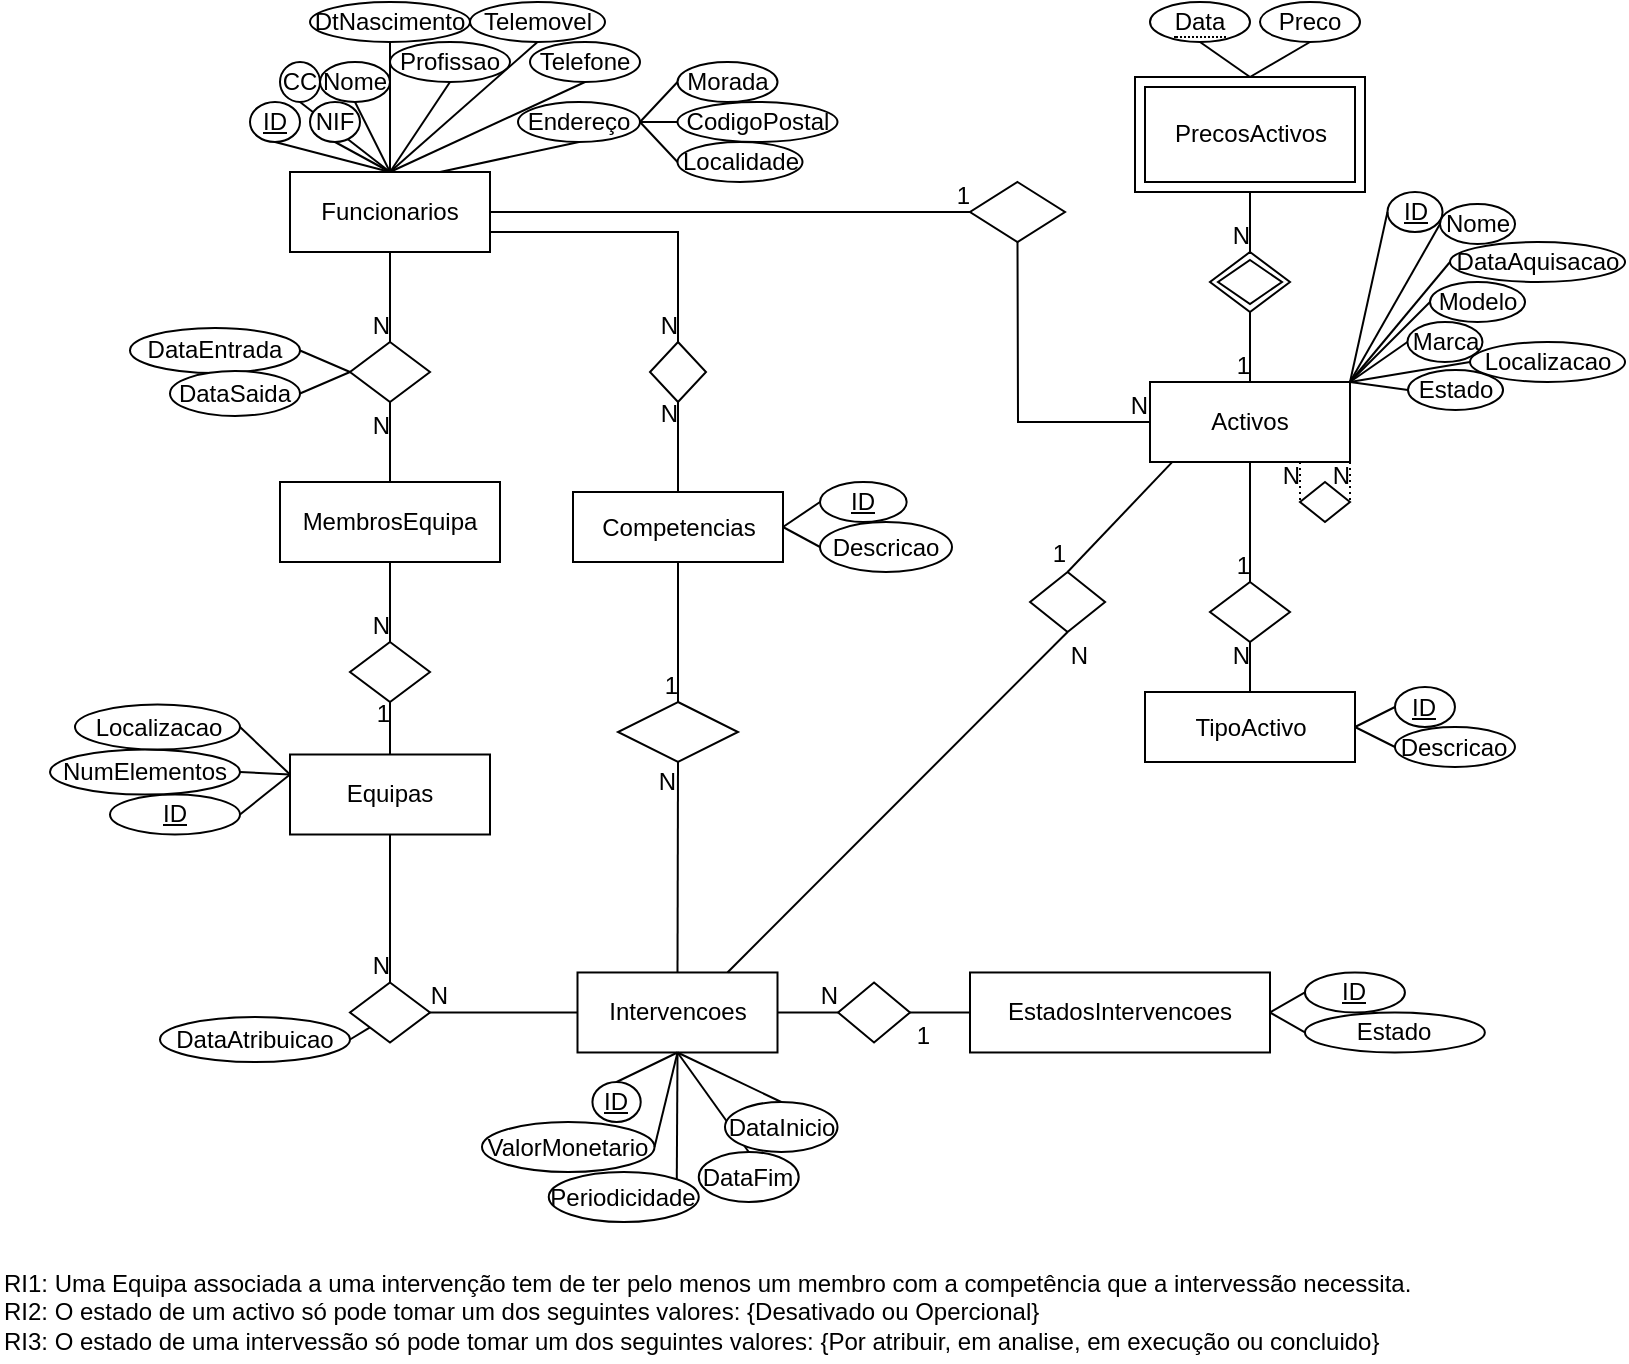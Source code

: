 <mxfile>
    <diagram id="-QuaU2I3eOpg4E4MXZqt" name="Page-1">
        <mxGraphModel dx="1061" dy="722" grid="1" gridSize="10" guides="1" tooltips="1" connect="1" arrows="1" fold="1" page="1" pageScale="1" pageWidth="850" pageHeight="1100" math="0" shadow="0">
            <root>
                <mxCell id="0"/>
                <mxCell id="1" parent="0"/>
                <mxCell id="3rqoDeQiqfZfBrHeeUxg-1" value="PrecosActivos" style="shape=ext;margin=3;double=1;whiteSpace=wrap;html=1;align=center;" parent="1" vertex="1">
                    <mxGeometry x="582.5" y="57.5" width="115" height="57.5" as="geometry"/>
                </mxCell>
                <mxCell id="3rqoDeQiqfZfBrHeeUxg-9" value="" style="shape=rhombus;double=1;perimeter=rhombusPerimeter;whiteSpace=wrap;html=1;align=center;" parent="1" vertex="1">
                    <mxGeometry x="620" y="145" width="40" height="30" as="geometry"/>
                </mxCell>
                <mxCell id="3rqoDeQiqfZfBrHeeUxg-12" value="" style="endArrow=none;html=1;rounded=0;entryX=0.5;entryY=0;entryDx=0;entryDy=0;exitX=0.5;exitY=1;exitDx=0;exitDy=0;" parent="1" source="3rqoDeQiqfZfBrHeeUxg-1" target="3rqoDeQiqfZfBrHeeUxg-9" edge="1">
                    <mxGeometry relative="1" as="geometry">
                        <mxPoint x="500" y="130" as="sourcePoint"/>
                        <mxPoint x="590" y="130" as="targetPoint"/>
                    </mxGeometry>
                </mxCell>
                <mxCell id="3rqoDeQiqfZfBrHeeUxg-13" value="N" style="resizable=0;html=1;align=right;verticalAlign=bottom;" parent="3rqoDeQiqfZfBrHeeUxg-12" connectable="0" vertex="1">
                    <mxGeometry x="1" relative="1" as="geometry"/>
                </mxCell>
                <mxCell id="3rqoDeQiqfZfBrHeeUxg-14" value="Activos" style="whiteSpace=wrap;html=1;align=center;" parent="1" vertex="1">
                    <mxGeometry x="590" y="210.0" width="100" height="40" as="geometry"/>
                </mxCell>
                <mxCell id="3rqoDeQiqfZfBrHeeUxg-19" value="" style="endArrow=none;html=1;rounded=0;exitX=0.5;exitY=1;exitDx=0;exitDy=0;entryX=0.5;entryY=0;entryDx=0;entryDy=0;" parent="1" source="3rqoDeQiqfZfBrHeeUxg-9" target="3rqoDeQiqfZfBrHeeUxg-14" edge="1">
                    <mxGeometry relative="1" as="geometry">
                        <mxPoint x="930" y="130" as="sourcePoint"/>
                        <mxPoint x="680" y="170" as="targetPoint"/>
                    </mxGeometry>
                </mxCell>
                <mxCell id="3rqoDeQiqfZfBrHeeUxg-20" value="1" style="resizable=0;html=1;align=right;verticalAlign=bottom;" parent="3rqoDeQiqfZfBrHeeUxg-19" connectable="0" vertex="1">
                    <mxGeometry x="1" relative="1" as="geometry"/>
                </mxCell>
                <mxCell id="3rqoDeQiqfZfBrHeeUxg-23" value="" style="endArrow=none;html=1;rounded=0;dashed=1;dashPattern=1 2;exitX=1;exitY=1;exitDx=0;exitDy=0;entryX=1;entryY=0.5;entryDx=0;entryDy=0;" parent="1" source="3rqoDeQiqfZfBrHeeUxg-14" target="3rqoDeQiqfZfBrHeeUxg-29" edge="1">
                    <mxGeometry relative="1" as="geometry">
                        <mxPoint x="360" y="-20" as="sourcePoint"/>
                        <mxPoint x="365" y="-10" as="targetPoint"/>
                        <Array as="points"/>
                    </mxGeometry>
                </mxCell>
                <mxCell id="3rqoDeQiqfZfBrHeeUxg-24" value="N" style="resizable=0;html=1;align=right;verticalAlign=bottom;" parent="3rqoDeQiqfZfBrHeeUxg-23" connectable="0" vertex="1">
                    <mxGeometry x="1" relative="1" as="geometry">
                        <mxPoint y="-5" as="offset"/>
                    </mxGeometry>
                </mxCell>
                <mxCell id="3rqoDeQiqfZfBrHeeUxg-27" value="" style="endArrow=none;html=1;rounded=0;dashed=1;dashPattern=1 2;entryX=0;entryY=0.5;entryDx=0;entryDy=0;exitX=0.75;exitY=1;exitDx=0;exitDy=0;" parent="1" source="3rqoDeQiqfZfBrHeeUxg-14" target="3rqoDeQiqfZfBrHeeUxg-29" edge="1">
                    <mxGeometry relative="1" as="geometry">
                        <mxPoint x="650" y="251" as="sourcePoint"/>
                        <mxPoint x="315" y="-10" as="targetPoint"/>
                        <Array as="points"/>
                    </mxGeometry>
                </mxCell>
                <mxCell id="3rqoDeQiqfZfBrHeeUxg-28" value="N" style="resizable=0;html=1;align=right;verticalAlign=bottom;" parent="3rqoDeQiqfZfBrHeeUxg-27" connectable="0" vertex="1">
                    <mxGeometry x="1" relative="1" as="geometry">
                        <mxPoint y="-5" as="offset"/>
                    </mxGeometry>
                </mxCell>
                <mxCell id="3rqoDeQiqfZfBrHeeUxg-29" value="" style="shape=rhombus;perimeter=rhombusPerimeter;whiteSpace=wrap;html=1;align=center;" parent="1" vertex="1">
                    <mxGeometry x="665" y="260" width="25" height="20" as="geometry"/>
                </mxCell>
                <mxCell id="3rqoDeQiqfZfBrHeeUxg-35" value="Intervencoes" style="whiteSpace=wrap;html=1;align=center;" parent="1" vertex="1">
                    <mxGeometry x="303.75" y="505.24" width="100" height="40" as="geometry"/>
                </mxCell>
                <mxCell id="3rqoDeQiqfZfBrHeeUxg-36" value="Funcionarios" style="whiteSpace=wrap;html=1;align=center;" parent="1" vertex="1">
                    <mxGeometry x="160" y="105" width="100" height="40" as="geometry"/>
                </mxCell>
                <mxCell id="3rqoDeQiqfZfBrHeeUxg-38" value="MembrosEquipa" style="whiteSpace=wrap;html=1;align=center;" parent="1" vertex="1">
                    <mxGeometry x="155" y="260.0" width="110" height="40" as="geometry"/>
                </mxCell>
                <mxCell id="3rqoDeQiqfZfBrHeeUxg-40" value="Equipas" style="whiteSpace=wrap;html=1;align=center;" parent="1" vertex="1">
                    <mxGeometry x="160" y="396.25" width="100" height="40" as="geometry"/>
                </mxCell>
                <mxCell id="3rqoDeQiqfZfBrHeeUxg-41" value="EstadosIntervencoes" style="whiteSpace=wrap;html=1;align=center;" parent="1" vertex="1">
                    <mxGeometry x="500.0" y="505.24" width="150" height="40" as="geometry"/>
                </mxCell>
                <mxCell id="3rqoDeQiqfZfBrHeeUxg-45" value="" style="shape=rhombus;perimeter=rhombusPerimeter;whiteSpace=wrap;html=1;align=center;" parent="1" vertex="1">
                    <mxGeometry x="500" y="110" width="47.5" height="30" as="geometry"/>
                </mxCell>
                <mxCell id="3rqoDeQiqfZfBrHeeUxg-48" value="" style="shape=rhombus;perimeter=rhombusPerimeter;whiteSpace=wrap;html=1;align=center;" parent="1" vertex="1">
                    <mxGeometry x="530.04" y="305" width="37.5" height="30" as="geometry"/>
                </mxCell>
                <mxCell id="3rqoDeQiqfZfBrHeeUxg-56" value="" style="endArrow=none;html=1;rounded=0;entryX=0;entryY=0.5;entryDx=0;entryDy=0;exitX=0.5;exitY=1;exitDx=0;exitDy=0;" parent="1" source="3rqoDeQiqfZfBrHeeUxg-45" target="3rqoDeQiqfZfBrHeeUxg-14" edge="1">
                    <mxGeometry relative="1" as="geometry">
                        <mxPoint x="534" y="170" as="sourcePoint"/>
                        <mxPoint x="320" y="130" as="targetPoint"/>
                        <Array as="points">
                            <mxPoint x="524" y="230"/>
                        </Array>
                    </mxGeometry>
                </mxCell>
                <mxCell id="3rqoDeQiqfZfBrHeeUxg-57" value="N" style="resizable=0;html=1;align=right;verticalAlign=bottom;" parent="3rqoDeQiqfZfBrHeeUxg-56" connectable="0" vertex="1">
                    <mxGeometry x="1" relative="1" as="geometry"/>
                </mxCell>
                <mxCell id="3rqoDeQiqfZfBrHeeUxg-58" value="" style="endArrow=none;html=1;rounded=0;exitX=1;exitY=0.5;exitDx=0;exitDy=0;entryX=0;entryY=0.5;entryDx=0;entryDy=0;" parent="1" source="3rqoDeQiqfZfBrHeeUxg-36" target="3rqoDeQiqfZfBrHeeUxg-45" edge="1">
                    <mxGeometry relative="1" as="geometry">
                        <mxPoint x="490" y="230" as="sourcePoint"/>
                        <mxPoint x="580" y="290" as="targetPoint"/>
                        <Array as="points">
                            <mxPoint x="434" y="125"/>
                        </Array>
                    </mxGeometry>
                </mxCell>
                <mxCell id="3rqoDeQiqfZfBrHeeUxg-59" value="1" style="resizable=0;html=1;align=right;verticalAlign=bottom;" parent="3rqoDeQiqfZfBrHeeUxg-58" connectable="0" vertex="1">
                    <mxGeometry x="1" relative="1" as="geometry"/>
                </mxCell>
                <mxCell id="3rqoDeQiqfZfBrHeeUxg-60" value="" style="endArrow=none;html=1;rounded=0;entryX=0.5;entryY=0;entryDx=0;entryDy=0;exitX=0.112;exitY=0.999;exitDx=0;exitDy=0;exitPerimeter=0;" parent="1" source="3rqoDeQiqfZfBrHeeUxg-14" target="3rqoDeQiqfZfBrHeeUxg-48" edge="1">
                    <mxGeometry relative="1" as="geometry">
                        <mxPoint x="602" y="251" as="sourcePoint"/>
                        <mxPoint x="290" y="150" as="targetPoint"/>
                    </mxGeometry>
                </mxCell>
                <mxCell id="3rqoDeQiqfZfBrHeeUxg-61" value="1" style="resizable=0;html=1;align=right;verticalAlign=bottom;" parent="3rqoDeQiqfZfBrHeeUxg-60" connectable="0" vertex="1">
                    <mxGeometry x="1" relative="1" as="geometry"/>
                </mxCell>
                <mxCell id="3rqoDeQiqfZfBrHeeUxg-72" value="" style="shape=rhombus;perimeter=rhombusPerimeter;whiteSpace=wrap;html=1;align=center;" parent="1" vertex="1">
                    <mxGeometry x="190" y="340" width="40" height="30" as="geometry"/>
                </mxCell>
                <mxCell id="3rqoDeQiqfZfBrHeeUxg-77" value="" style="shape=rhombus;perimeter=rhombusPerimeter;whiteSpace=wrap;html=1;align=center;" parent="1" vertex="1">
                    <mxGeometry x="434.04" y="510.24" width="35.96" height="30" as="geometry"/>
                </mxCell>
                <mxCell id="3rqoDeQiqfZfBrHeeUxg-78" value="" style="endArrow=none;html=1;rounded=0;exitX=0;exitY=0.5;exitDx=0;exitDy=0;entryX=1;entryY=0.5;entryDx=0;entryDy=0;" parent="1" source="3rqoDeQiqfZfBrHeeUxg-41" target="3rqoDeQiqfZfBrHeeUxg-77" edge="1">
                    <mxGeometry relative="1" as="geometry">
                        <mxPoint x="453.28" y="355.24" as="sourcePoint"/>
                        <mxPoint x="553.28" y="405.24" as="targetPoint"/>
                        <Array as="points"/>
                    </mxGeometry>
                </mxCell>
                <mxCell id="3rqoDeQiqfZfBrHeeUxg-79" value="1" style="resizable=0;html=1;align=right;verticalAlign=bottom;" parent="3rqoDeQiqfZfBrHeeUxg-78" connectable="0" vertex="1">
                    <mxGeometry x="1" relative="1" as="geometry">
                        <mxPoint x="10" y="20" as="offset"/>
                    </mxGeometry>
                </mxCell>
                <mxCell id="3rqoDeQiqfZfBrHeeUxg-83" value="" style="shape=rhombus;perimeter=rhombusPerimeter;whiteSpace=wrap;html=1;align=center;" parent="1" vertex="1">
                    <mxGeometry x="324.0" y="370.0" width="60" height="30" as="geometry"/>
                </mxCell>
                <mxCell id="3rqoDeQiqfZfBrHeeUxg-84" value="" style="endArrow=none;html=1;rounded=0;entryX=0;entryY=0.5;entryDx=0;entryDy=0;exitX=1;exitY=0.5;exitDx=0;exitDy=0;" parent="1" source="3rqoDeQiqfZfBrHeeUxg-35" target="3rqoDeQiqfZfBrHeeUxg-77" edge="1">
                    <mxGeometry relative="1" as="geometry">
                        <mxPoint x="416.54" y="480.24" as="sourcePoint"/>
                        <mxPoint x="473.2" y="200.24" as="targetPoint"/>
                    </mxGeometry>
                </mxCell>
                <mxCell id="3rqoDeQiqfZfBrHeeUxg-85" value="N" style="resizable=0;html=1;align=right;verticalAlign=bottom;" parent="3rqoDeQiqfZfBrHeeUxg-84" connectable="0" vertex="1">
                    <mxGeometry x="1" relative="1" as="geometry"/>
                </mxCell>
                <mxCell id="3rqoDeQiqfZfBrHeeUxg-86" value="" style="endArrow=none;html=1;rounded=0;entryX=0.5;entryY=1;entryDx=0;entryDy=0;exitX=0.5;exitY=0;exitDx=0;exitDy=0;" parent="1" source="3rqoDeQiqfZfBrHeeUxg-35" target="3rqoDeQiqfZfBrHeeUxg-83" edge="1">
                    <mxGeometry relative="1" as="geometry">
                        <mxPoint x="700" y="295.0" as="sourcePoint"/>
                        <mxPoint x="790" y="185.0" as="targetPoint"/>
                        <Array as="points"/>
                    </mxGeometry>
                </mxCell>
                <mxCell id="3rqoDeQiqfZfBrHeeUxg-87" value="N" style="resizable=0;html=1;align=right;verticalAlign=bottom;" parent="3rqoDeQiqfZfBrHeeUxg-86" connectable="0" vertex="1">
                    <mxGeometry x="1" relative="1" as="geometry">
                        <mxPoint y="18" as="offset"/>
                    </mxGeometry>
                </mxCell>
                <mxCell id="3rqoDeQiqfZfBrHeeUxg-88" value="" style="endArrow=none;html=1;rounded=0;exitX=0.5;exitY=1;exitDx=0;exitDy=0;entryX=0.5;entryY=0;entryDx=0;entryDy=0;" parent="1" source="cXVS1_0L-VFArpp06NCw-39" target="3rqoDeQiqfZfBrHeeUxg-83" edge="1">
                    <mxGeometry relative="1" as="geometry">
                        <mxPoint x="993.57" y="417.72" as="sourcePoint"/>
                        <mxPoint x="413.49" y="545.72" as="targetPoint"/>
                    </mxGeometry>
                </mxCell>
                <mxCell id="3rqoDeQiqfZfBrHeeUxg-89" value="1" style="resizable=0;html=1;align=right;verticalAlign=bottom;" parent="3rqoDeQiqfZfBrHeeUxg-88" connectable="0" vertex="1">
                    <mxGeometry x="1" relative="1" as="geometry"/>
                </mxCell>
                <mxCell id="3rqoDeQiqfZfBrHeeUxg-92" value="" style="shape=rhombus;perimeter=rhombusPerimeter;whiteSpace=wrap;html=1;align=center;" parent="1" vertex="1">
                    <mxGeometry x="190" y="510.24" width="40" height="30" as="geometry"/>
                </mxCell>
                <mxCell id="3rqoDeQiqfZfBrHeeUxg-93" value="" style="endArrow=none;html=1;rounded=0;exitX=0;exitY=0.5;exitDx=0;exitDy=0;entryX=1;entryY=0.5;entryDx=0;entryDy=0;" parent="1" source="3rqoDeQiqfZfBrHeeUxg-35" target="3rqoDeQiqfZfBrHeeUxg-92" edge="1">
                    <mxGeometry relative="1" as="geometry">
                        <mxPoint x="620" y="420.24" as="sourcePoint"/>
                        <mxPoint x="210" y="540" as="targetPoint"/>
                        <Array as="points"/>
                    </mxGeometry>
                </mxCell>
                <mxCell id="3rqoDeQiqfZfBrHeeUxg-94" value="N" style="resizable=0;html=1;align=right;verticalAlign=bottom;direction=south;" parent="3rqoDeQiqfZfBrHeeUxg-93" connectable="0" vertex="1">
                    <mxGeometry x="1" relative="1" as="geometry">
                        <mxPoint x="10" as="offset"/>
                    </mxGeometry>
                </mxCell>
                <mxCell id="3rqoDeQiqfZfBrHeeUxg-96" value="" style="endArrow=none;html=1;rounded=0;entryX=0.5;entryY=0;entryDx=0;entryDy=0;exitX=0.5;exitY=1;exitDx=0;exitDy=0;" parent="1" source="3rqoDeQiqfZfBrHeeUxg-40" target="3rqoDeQiqfZfBrHeeUxg-92" edge="1">
                    <mxGeometry relative="1" as="geometry">
                        <mxPoint x="645" y="460.0" as="sourcePoint"/>
                        <mxPoint x="605" y="460.0" as="targetPoint"/>
                    </mxGeometry>
                </mxCell>
                <mxCell id="3rqoDeQiqfZfBrHeeUxg-97" value="N" style="resizable=0;html=1;align=right;verticalAlign=bottom;" parent="3rqoDeQiqfZfBrHeeUxg-96" connectable="0" vertex="1">
                    <mxGeometry x="1" relative="1" as="geometry"/>
                </mxCell>
                <mxCell id="3rqoDeQiqfZfBrHeeUxg-110" value="Preco" style="ellipse;whiteSpace=wrap;html=1;align=center;" parent="1" vertex="1">
                    <mxGeometry x="645" y="20" width="50" height="20" as="geometry"/>
                </mxCell>
                <mxCell id="3rqoDeQiqfZfBrHeeUxg-111" value="&lt;span style=&quot;border-bottom: 1px dotted&quot;&gt;Data&lt;br&gt;&lt;/span&gt;" style="ellipse;whiteSpace=wrap;html=1;align=center;" parent="1" vertex="1">
                    <mxGeometry x="590" y="20" width="50" height="20" as="geometry"/>
                </mxCell>
                <mxCell id="3rqoDeQiqfZfBrHeeUxg-116" value="" style="endArrow=none;html=1;rounded=0;exitX=0.5;exitY=1;exitDx=0;exitDy=0;entryX=0.5;entryY=0;entryDx=0;entryDy=0;" parent="1" source="3rqoDeQiqfZfBrHeeUxg-111" target="3rqoDeQiqfZfBrHeeUxg-1" edge="1">
                    <mxGeometry relative="1" as="geometry">
                        <mxPoint x="530" y="90" as="sourcePoint"/>
                        <mxPoint x="690" y="90" as="targetPoint"/>
                    </mxGeometry>
                </mxCell>
                <mxCell id="3rqoDeQiqfZfBrHeeUxg-117" value="" style="endArrow=none;html=1;rounded=0;exitX=0.5;exitY=1;exitDx=0;exitDy=0;entryX=0.5;entryY=0;entryDx=0;entryDy=0;" parent="1" source="3rqoDeQiqfZfBrHeeUxg-110" target="3rqoDeQiqfZfBrHeeUxg-1" edge="1">
                    <mxGeometry relative="1" as="geometry">
                        <mxPoint x="622.5" y="30" as="sourcePoint"/>
                        <mxPoint x="650" y="67.5" as="targetPoint"/>
                    </mxGeometry>
                </mxCell>
                <mxCell id="3rqoDeQiqfZfBrHeeUxg-118" value="ID" style="ellipse;whiteSpace=wrap;html=1;align=center;fontStyle=4;" parent="1" vertex="1">
                    <mxGeometry x="708.74" y="115" width="27.52" height="20" as="geometry"/>
                </mxCell>
                <mxCell id="3rqoDeQiqfZfBrHeeUxg-119" value="Nome" style="ellipse;whiteSpace=wrap;html=1;align=center;" parent="1" vertex="1">
                    <mxGeometry x="735" y="121" width="37.52" height="20" as="geometry"/>
                </mxCell>
                <mxCell id="3rqoDeQiqfZfBrHeeUxg-123" value="ID" style="ellipse;whiteSpace=wrap;html=1;align=center;fontStyle=4;" parent="1" vertex="1">
                    <mxGeometry x="70" y="416.25" width="65" height="20" as="geometry"/>
                </mxCell>
                <mxCell id="3rqoDeQiqfZfBrHeeUxg-125" value="DataFim" style="ellipse;whiteSpace=wrap;html=1;align=center;" parent="1" vertex="1">
                    <mxGeometry x="364.38" y="595" width="49.98" height="25" as="geometry"/>
                </mxCell>
                <mxCell id="3rqoDeQiqfZfBrHeeUxg-129" value="" style="endArrow=none;html=1;rounded=0;exitX=0;exitY=0.25;exitDx=0;exitDy=0;entryX=1;entryY=0.5;entryDx=0;entryDy=0;" parent="1" source="3rqoDeQiqfZfBrHeeUxg-40" target="3rqoDeQiqfZfBrHeeUxg-123" edge="1">
                    <mxGeometry relative="1" as="geometry">
                        <mxPoint x="717.5" y="30.0" as="sourcePoint"/>
                        <mxPoint x="690" y="67.5" as="targetPoint"/>
                    </mxGeometry>
                </mxCell>
                <mxCell id="3rqoDeQiqfZfBrHeeUxg-131" value="" style="endArrow=none;html=1;rounded=0;exitX=0.5;exitY=0;exitDx=0;exitDy=0;entryX=0.5;entryY=1;entryDx=0;entryDy=0;" parent="1" source="3rqoDeQiqfZfBrHeeUxg-125" target="3rqoDeQiqfZfBrHeeUxg-35" edge="1">
                    <mxGeometry relative="1" as="geometry">
                        <mxPoint x="517.5" y="380.24" as="sourcePoint"/>
                        <mxPoint x="535" y="415.24" as="targetPoint"/>
                    </mxGeometry>
                </mxCell>
                <mxCell id="3rqoDeQiqfZfBrHeeUxg-132" value="Periodicidade" style="ellipse;whiteSpace=wrap;html=1;align=center;" parent="1" vertex="1">
                    <mxGeometry x="289.38" y="605" width="75" height="25" as="geometry"/>
                </mxCell>
                <mxCell id="3rqoDeQiqfZfBrHeeUxg-133" value="" style="endArrow=none;html=1;rounded=0;exitX=0.5;exitY=1;exitDx=0;exitDy=0;entryX=1;entryY=0;entryDx=0;entryDy=0;" parent="1" source="3rqoDeQiqfZfBrHeeUxg-35" target="3rqoDeQiqfZfBrHeeUxg-132" edge="1">
                    <mxGeometry relative="1" as="geometry">
                        <mxPoint x="435" y="557.74" as="sourcePoint"/>
                        <mxPoint x="435" y="572.74" as="targetPoint"/>
                    </mxGeometry>
                </mxCell>
                <mxCell id="3rqoDeQiqfZfBrHeeUxg-134" value="" style="endArrow=none;html=1;rounded=0;exitX=0.5;exitY=1;exitDx=0;exitDy=0;entryX=0.5;entryY=0;entryDx=0;entryDy=0;" parent="1" source="cXVS1_0L-VFArpp06NCw-42" target="3rqoDeQiqfZfBrHeeUxg-36" edge="1">
                    <mxGeometry relative="1" as="geometry">
                        <mxPoint x="-60" y="140" as="sourcePoint"/>
                        <mxPoint x="210" y="110" as="targetPoint"/>
                    </mxGeometry>
                </mxCell>
                <mxCell id="3rqoDeQiqfZfBrHeeUxg-136" value="" style="endArrow=none;html=1;rounded=0;exitX=0;exitY=0.5;exitDx=0;exitDy=0;entryX=1;entryY=0;entryDx=0;entryDy=0;" parent="1" source="3rqoDeQiqfZfBrHeeUxg-118" target="3rqoDeQiqfZfBrHeeUxg-14" edge="1">
                    <mxGeometry relative="1" as="geometry">
                        <mxPoint x="581.25" y="407.5" as="sourcePoint"/>
                        <mxPoint x="535" y="445" as="targetPoint"/>
                    </mxGeometry>
                </mxCell>
                <mxCell id="3rqoDeQiqfZfBrHeeUxg-137" value="" style="endArrow=none;html=1;rounded=0;exitX=0;exitY=0.5;exitDx=0;exitDy=0;entryX=1;entryY=0;entryDx=0;entryDy=0;" parent="1" source="3rqoDeQiqfZfBrHeeUxg-119" target="3rqoDeQiqfZfBrHeeUxg-14" edge="1">
                    <mxGeometry relative="1" as="geometry">
                        <mxPoint x="790.0" y="165" as="sourcePoint"/>
                        <mxPoint x="700" y="240" as="targetPoint"/>
                    </mxGeometry>
                </mxCell>
                <mxCell id="3rqoDeQiqfZfBrHeeUxg-138" value="DataAquisacao" style="ellipse;whiteSpace=wrap;html=1;align=center;" parent="1" vertex="1">
                    <mxGeometry x="740" y="140" width="87.52" height="20" as="geometry"/>
                </mxCell>
                <mxCell id="3rqoDeQiqfZfBrHeeUxg-139" value="Estado" style="ellipse;whiteSpace=wrap;html=1;align=center;" parent="1" vertex="1">
                    <mxGeometry x="719" y="204" width="47.52" height="20" as="geometry"/>
                </mxCell>
                <mxCell id="3rqoDeQiqfZfBrHeeUxg-140" value="Marca" style="ellipse;whiteSpace=wrap;html=1;align=center;" parent="1" vertex="1">
                    <mxGeometry x="718.72" y="180" width="37.52" height="20" as="geometry"/>
                </mxCell>
                <mxCell id="3rqoDeQiqfZfBrHeeUxg-141" value="Modelo" style="ellipse;whiteSpace=wrap;html=1;align=center;" parent="1" vertex="1">
                    <mxGeometry x="730" y="160" width="47.52" height="20" as="geometry"/>
                </mxCell>
                <mxCell id="3rqoDeQiqfZfBrHeeUxg-142" value="Localizacao" style="ellipse;whiteSpace=wrap;html=1;align=center;" parent="1" vertex="1">
                    <mxGeometry x="750" y="190" width="77.52" height="20" as="geometry"/>
                </mxCell>
                <mxCell id="3rqoDeQiqfZfBrHeeUxg-143" value="" style="endArrow=none;html=1;rounded=0;exitX=0;exitY=0.5;exitDx=0;exitDy=0;entryX=1;entryY=0;entryDx=0;entryDy=0;" parent="1" source="3rqoDeQiqfZfBrHeeUxg-138" target="3rqoDeQiqfZfBrHeeUxg-14" edge="1">
                    <mxGeometry relative="1" as="geometry">
                        <mxPoint x="750.04" y="175" as="sourcePoint"/>
                        <mxPoint x="700" y="240" as="targetPoint"/>
                    </mxGeometry>
                </mxCell>
                <mxCell id="3rqoDeQiqfZfBrHeeUxg-145" value="" style="endArrow=none;html=1;rounded=0;exitX=0;exitY=0.5;exitDx=0;exitDy=0;entryX=1;entryY=0;entryDx=0;entryDy=0;" parent="1" source="3rqoDeQiqfZfBrHeeUxg-140" target="3rqoDeQiqfZfBrHeeUxg-14" edge="1">
                    <mxGeometry relative="1" as="geometry">
                        <mxPoint x="750" y="210" as="sourcePoint"/>
                        <mxPoint x="700" y="240" as="targetPoint"/>
                    </mxGeometry>
                </mxCell>
                <mxCell id="3rqoDeQiqfZfBrHeeUxg-147" value="" style="endArrow=none;html=1;rounded=0;exitX=0;exitY=0.5;exitDx=0;exitDy=0;entryX=1;entryY=0;entryDx=0;entryDy=0;" parent="1" source="3rqoDeQiqfZfBrHeeUxg-141" target="3rqoDeQiqfZfBrHeeUxg-14" edge="1">
                    <mxGeometry relative="1" as="geometry">
                        <mxPoint x="750.04" y="230" as="sourcePoint"/>
                        <mxPoint x="700" y="240" as="targetPoint"/>
                    </mxGeometry>
                </mxCell>
                <mxCell id="3rqoDeQiqfZfBrHeeUxg-148" value="" style="endArrow=none;html=1;rounded=0;entryX=1;entryY=0;entryDx=0;entryDy=0;exitX=0;exitY=0.5;exitDx=0;exitDy=0;" parent="1" source="3rqoDeQiqfZfBrHeeUxg-142" target="3rqoDeQiqfZfBrHeeUxg-14" edge="1">
                    <mxGeometry relative="1" as="geometry">
                        <mxPoint x="740" y="260" as="sourcePoint"/>
                        <mxPoint x="700" y="240" as="targetPoint"/>
                    </mxGeometry>
                </mxCell>
                <mxCell id="3rqoDeQiqfZfBrHeeUxg-152" value="NIF" style="ellipse;whiteSpace=wrap;html=1;align=center;" parent="1" vertex="1">
                    <mxGeometry x="170" y="70" width="25" height="20" as="geometry"/>
                </mxCell>
                <mxCell id="3rqoDeQiqfZfBrHeeUxg-153" value="Nome" style="ellipse;whiteSpace=wrap;html=1;align=center;" parent="1" vertex="1">
                    <mxGeometry x="175" y="50" width="35" height="20" as="geometry"/>
                </mxCell>
                <mxCell id="3rqoDeQiqfZfBrHeeUxg-154" value="DtNascimento" style="ellipse;whiteSpace=wrap;html=1;align=center;" parent="1" vertex="1">
                    <mxGeometry x="170" y="20" width="80" height="20" as="geometry"/>
                </mxCell>
                <mxCell id="3rqoDeQiqfZfBrHeeUxg-155" value="Morada" style="ellipse;whiteSpace=wrap;html=1;align=center;" parent="1" vertex="1">
                    <mxGeometry x="353.75" y="50" width="50" height="20" as="geometry"/>
                </mxCell>
                <mxCell id="3rqoDeQiqfZfBrHeeUxg-156" value="CodigoPostal" style="ellipse;whiteSpace=wrap;html=1;align=center;" parent="1" vertex="1">
                    <mxGeometry x="353.75" y="70" width="80" height="20" as="geometry"/>
                </mxCell>
                <mxCell id="3rqoDeQiqfZfBrHeeUxg-157" value="Localidade" style="ellipse;whiteSpace=wrap;html=1;align=center;" parent="1" vertex="1">
                    <mxGeometry x="353.75" y="90" width="62.5" height="20" as="geometry"/>
                </mxCell>
                <mxCell id="3rqoDeQiqfZfBrHeeUxg-158" value="Profissao" style="ellipse;whiteSpace=wrap;html=1;align=center;" parent="1" vertex="1">
                    <mxGeometry x="210" y="40" width="60" height="20" as="geometry"/>
                </mxCell>
                <mxCell id="3rqoDeQiqfZfBrHeeUxg-159" value="Telefone" style="ellipse;whiteSpace=wrap;html=1;align=center;" parent="1" vertex="1">
                    <mxGeometry x="280" y="40" width="55" height="20" as="geometry"/>
                </mxCell>
                <mxCell id="3rqoDeQiqfZfBrHeeUxg-160" value="Telemovel" style="ellipse;whiteSpace=wrap;html=1;align=center;" parent="1" vertex="1">
                    <mxGeometry x="250" y="20" width="67.5" height="20" as="geometry"/>
                </mxCell>
                <mxCell id="3rqoDeQiqfZfBrHeeUxg-161" value="" style="endArrow=none;html=1;rounded=0;exitX=0.5;exitY=1;exitDx=0;exitDy=0;entryX=0.5;entryY=0;entryDx=0;entryDy=0;" parent="1" source="3rqoDeQiqfZfBrHeeUxg-152" target="3rqoDeQiqfZfBrHeeUxg-36" edge="1">
                    <mxGeometry relative="1" as="geometry">
                        <mxPoint x="-50" y="160" as="sourcePoint"/>
                        <mxPoint x="30" y="230" as="targetPoint"/>
                    </mxGeometry>
                </mxCell>
                <mxCell id="3rqoDeQiqfZfBrHeeUxg-162" value="" style="endArrow=none;html=1;rounded=0;exitX=0.5;exitY=1;exitDx=0;exitDy=0;entryX=0.5;entryY=0;entryDx=0;entryDy=0;" parent="1" source="3rqoDeQiqfZfBrHeeUxg-153" target="3rqoDeQiqfZfBrHeeUxg-36" edge="1">
                    <mxGeometry relative="1" as="geometry">
                        <mxPoint x="-50" y="180" as="sourcePoint"/>
                        <mxPoint x="40" y="240" as="targetPoint"/>
                    </mxGeometry>
                </mxCell>
                <mxCell id="3rqoDeQiqfZfBrHeeUxg-164" value="" style="endArrow=none;html=1;rounded=0;exitX=0;exitY=0.5;exitDx=0;exitDy=0;entryX=1;entryY=0.5;entryDx=0;entryDy=0;" parent="1" source="3rqoDeQiqfZfBrHeeUxg-155" target="26UziNUqNVUWN8RB3shb-3" edge="1">
                    <mxGeometry relative="1" as="geometry">
                        <mxPoint x="476.25" y="90" as="sourcePoint"/>
                        <mxPoint x="426.25" y="110" as="targetPoint"/>
                    </mxGeometry>
                </mxCell>
                <mxCell id="3rqoDeQiqfZfBrHeeUxg-165" value="" style="endArrow=none;html=1;rounded=0;exitX=0;exitY=0.5;exitDx=0;exitDy=0;entryX=1;entryY=0.5;entryDx=0;entryDy=0;" parent="1" source="3rqoDeQiqfZfBrHeeUxg-157" target="26UziNUqNVUWN8RB3shb-3" edge="1">
                    <mxGeometry relative="1" as="geometry">
                        <mxPoint x="466.25" y="140" as="sourcePoint"/>
                        <mxPoint x="426.25" y="130" as="targetPoint"/>
                    </mxGeometry>
                </mxCell>
                <mxCell id="3rqoDeQiqfZfBrHeeUxg-167" value="" style="endArrow=none;html=1;rounded=0;exitX=0;exitY=0.5;exitDx=0;exitDy=0;entryX=1;entryY=0.5;entryDx=0;entryDy=0;" parent="1" source="3rqoDeQiqfZfBrHeeUxg-156" target="26UziNUqNVUWN8RB3shb-3" edge="1">
                    <mxGeometry relative="1" as="geometry">
                        <mxPoint x="476.25" y="150" as="sourcePoint"/>
                        <mxPoint x="426.25" y="120" as="targetPoint"/>
                    </mxGeometry>
                </mxCell>
                <mxCell id="3rqoDeQiqfZfBrHeeUxg-168" value="" style="endArrow=none;html=1;rounded=0;entryX=0.5;entryY=0;entryDx=0;entryDy=0;exitX=0.5;exitY=1;exitDx=0;exitDy=0;" parent="1" source="3rqoDeQiqfZfBrHeeUxg-158" target="3rqoDeQiqfZfBrHeeUxg-36" edge="1">
                    <mxGeometry relative="1" as="geometry">
                        <mxPoint x="-50" y="260" as="sourcePoint"/>
                        <mxPoint x="40" y="240" as="targetPoint"/>
                    </mxGeometry>
                </mxCell>
                <mxCell id="3rqoDeQiqfZfBrHeeUxg-169" value="" style="endArrow=none;html=1;rounded=0;entryX=0.5;entryY=0;entryDx=0;entryDy=0;exitX=0.5;exitY=1;exitDx=0;exitDy=0;" parent="1" source="3rqoDeQiqfZfBrHeeUxg-159" target="3rqoDeQiqfZfBrHeeUxg-36" edge="1">
                    <mxGeometry relative="1" as="geometry">
                        <mxPoint x="-50" y="300" as="sourcePoint"/>
                        <mxPoint x="40" y="240" as="targetPoint"/>
                    </mxGeometry>
                </mxCell>
                <mxCell id="3rqoDeQiqfZfBrHeeUxg-170" value="" style="endArrow=none;html=1;rounded=0;entryX=0.5;entryY=0;entryDx=0;entryDy=0;exitX=0.5;exitY=1;exitDx=0;exitDy=0;" parent="1" source="3rqoDeQiqfZfBrHeeUxg-160" target="3rqoDeQiqfZfBrHeeUxg-36" edge="1">
                    <mxGeometry relative="1" as="geometry">
                        <mxPoint x="-50" y="320" as="sourcePoint"/>
                        <mxPoint x="40" y="240" as="targetPoint"/>
                    </mxGeometry>
                </mxCell>
                <mxCell id="cXVS1_0L-VFArpp06NCw-1" value="ID" style="ellipse;whiteSpace=wrap;html=1;align=center;fontStyle=4;" parent="1" vertex="1">
                    <mxGeometry x="667.46" y="505.24" width="50" height="20" as="geometry"/>
                </mxCell>
                <mxCell id="cXVS1_0L-VFArpp06NCw-21" value="" style="endArrow=none;html=1;rounded=0;exitX=0;exitY=0.5;exitDx=0;exitDy=0;entryX=1;entryY=0.5;entryDx=0;entryDy=0;" parent="1" source="26UziNUqNVUWN8RB3shb-7" target="3rqoDeQiqfZfBrHeeUxg-41" edge="1">
                    <mxGeometry relative="1" as="geometry">
                        <mxPoint x="930.66" y="395.24" as="sourcePoint"/>
                        <mxPoint x="679.96" y="525" as="targetPoint"/>
                    </mxGeometry>
                </mxCell>
                <mxCell id="cXVS1_0L-VFArpp06NCw-22" value="" style="endArrow=none;html=1;rounded=0;exitX=0;exitY=0.5;exitDx=0;exitDy=0;entryX=1;entryY=0.5;entryDx=0;entryDy=0;" parent="1" source="cXVS1_0L-VFArpp06NCw-1" target="3rqoDeQiqfZfBrHeeUxg-41" edge="1">
                    <mxGeometry relative="1" as="geometry">
                        <mxPoint x="940.66" y="405.24" as="sourcePoint"/>
                        <mxPoint x="893.2" y="385.24" as="targetPoint"/>
                    </mxGeometry>
                </mxCell>
                <mxCell id="cXVS1_0L-VFArpp06NCw-39" value="Competencias" style="whiteSpace=wrap;html=1;align=center;" parent="1" vertex="1">
                    <mxGeometry x="301.5" y="265" width="105" height="35" as="geometry"/>
                </mxCell>
                <mxCell id="cXVS1_0L-VFArpp06NCw-40" value="" style="shape=rhombus;perimeter=rhombusPerimeter;whiteSpace=wrap;html=1;align=center;" parent="1" vertex="1">
                    <mxGeometry x="340" y="190" width="28" height="30" as="geometry"/>
                </mxCell>
                <mxCell id="cXVS1_0L-VFArpp06NCw-41" value="ID" style="ellipse;whiteSpace=wrap;html=1;align=center;fontStyle=4;" parent="1" vertex="1">
                    <mxGeometry x="140" y="70" width="25" height="20" as="geometry"/>
                </mxCell>
                <mxCell id="cXVS1_0L-VFArpp06NCw-42" value="CC" style="ellipse;whiteSpace=wrap;html=1;align=center;" parent="1" vertex="1">
                    <mxGeometry x="155" y="50" width="20" height="20" as="geometry"/>
                </mxCell>
                <mxCell id="cXVS1_0L-VFArpp06NCw-43" value="" style="endArrow=none;html=1;rounded=0;exitX=0.5;exitY=1;exitDx=0;exitDy=0;entryX=0.5;entryY=0;entryDx=0;entryDy=0;" parent="1" source="cXVS1_0L-VFArpp06NCw-41" target="3rqoDeQiqfZfBrHeeUxg-36" edge="1">
                    <mxGeometry relative="1" as="geometry">
                        <mxPoint x="-50" y="150" as="sourcePoint"/>
                        <mxPoint x="40" y="240" as="targetPoint"/>
                    </mxGeometry>
                </mxCell>
                <mxCell id="cXVS1_0L-VFArpp06NCw-44" value="ID" style="ellipse;whiteSpace=wrap;html=1;align=center;fontStyle=4;" parent="1" vertex="1">
                    <mxGeometry x="425" y="260" width="43.33" height="20" as="geometry"/>
                </mxCell>
                <mxCell id="cXVS1_0L-VFArpp06NCw-46" value="Descricao" style="ellipse;whiteSpace=wrap;html=1;align=center;" parent="1" vertex="1">
                    <mxGeometry x="425" y="280" width="66" height="25" as="geometry"/>
                </mxCell>
                <mxCell id="cXVS1_0L-VFArpp06NCw-47" value="" style="endArrow=none;html=1;rounded=0;exitX=0;exitY=0.5;exitDx=0;exitDy=0;entryX=1;entryY=0.5;entryDx=0;entryDy=0;" parent="1" source="cXVS1_0L-VFArpp06NCw-44" target="cXVS1_0L-VFArpp06NCw-39" edge="1">
                    <mxGeometry relative="1" as="geometry">
                        <mxPoint x="599.99" y="175.22" as="sourcePoint"/>
                        <mxPoint x="599.99" y="190.22" as="targetPoint"/>
                    </mxGeometry>
                </mxCell>
                <mxCell id="cXVS1_0L-VFArpp06NCw-48" value="" style="endArrow=none;html=1;rounded=0;exitX=0;exitY=0.5;exitDx=0;exitDy=0;entryX=1;entryY=0.5;entryDx=0;entryDy=0;" parent="1" source="cXVS1_0L-VFArpp06NCw-46" target="cXVS1_0L-VFArpp06NCw-39" edge="1">
                    <mxGeometry relative="1" as="geometry">
                        <mxPoint x="327.49" y="355.22" as="sourcePoint"/>
                        <mxPoint x="364.99" y="310.22" as="targetPoint"/>
                    </mxGeometry>
                </mxCell>
                <mxCell id="cXVS1_0L-VFArpp06NCw-49" value="" style="endArrow=none;html=1;rounded=0;entryX=0.5;entryY=0;entryDx=0;entryDy=0;exitX=1;exitY=0.75;exitDx=0;exitDy=0;" parent="1" source="3rqoDeQiqfZfBrHeeUxg-36" target="cXVS1_0L-VFArpp06NCw-40" edge="1">
                    <mxGeometry relative="1" as="geometry">
                        <mxPoint x="264" y="140" as="sourcePoint"/>
                        <mxPoint x="230" y="490" as="targetPoint"/>
                        <Array as="points">
                            <mxPoint x="354" y="135"/>
                        </Array>
                    </mxGeometry>
                </mxCell>
                <mxCell id="cXVS1_0L-VFArpp06NCw-50" value="N" style="resizable=0;html=1;align=right;verticalAlign=bottom;" parent="cXVS1_0L-VFArpp06NCw-49" connectable="0" vertex="1">
                    <mxGeometry x="1" relative="1" as="geometry">
                        <mxPoint as="offset"/>
                    </mxGeometry>
                </mxCell>
                <mxCell id="cXVS1_0L-VFArpp06NCw-53" value="NumElementos" style="ellipse;whiteSpace=wrap;html=1;align=center;" parent="1" vertex="1">
                    <mxGeometry x="40" y="393.75" width="95" height="22.5" as="geometry"/>
                </mxCell>
                <mxCell id="cXVS1_0L-VFArpp06NCw-54" value="" style="endArrow=none;html=1;rounded=0;exitX=0;exitY=0.25;exitDx=0;exitDy=0;entryX=1;entryY=0.5;entryDx=0;entryDy=0;" parent="1" source="3rqoDeQiqfZfBrHeeUxg-40" target="cXVS1_0L-VFArpp06NCw-53" edge="1">
                    <mxGeometry relative="1" as="geometry">
                        <mxPoint x="455" y="480" as="sourcePoint"/>
                        <mxPoint x="402.5" y="510" as="targetPoint"/>
                    </mxGeometry>
                </mxCell>
                <mxCell id="cXVS1_0L-VFArpp06NCw-55" value="Localizacao" style="ellipse;whiteSpace=wrap;html=1;align=center;" parent="1" vertex="1">
                    <mxGeometry x="52.5" y="371.25" width="82.5" height="22.5" as="geometry"/>
                </mxCell>
                <mxCell id="cXVS1_0L-VFArpp06NCw-56" value="" style="endArrow=none;html=1;rounded=0;entryX=1;entryY=0.5;entryDx=0;entryDy=0;exitX=0;exitY=0.25;exitDx=0;exitDy=0;" parent="1" source="3rqoDeQiqfZfBrHeeUxg-40" target="cXVS1_0L-VFArpp06NCw-55" edge="1">
                    <mxGeometry relative="1" as="geometry">
                        <mxPoint x="445" y="470" as="sourcePoint"/>
                        <mxPoint x="511.25" y="507.5" as="targetPoint"/>
                    </mxGeometry>
                </mxCell>
                <mxCell id="cXVS1_0L-VFArpp06NCw-57" value="ID" style="ellipse;whiteSpace=wrap;html=1;align=center;fontStyle=4;" parent="1" vertex="1">
                    <mxGeometry x="311.22" y="560" width="24.14" height="20" as="geometry"/>
                </mxCell>
                <mxCell id="cXVS1_0L-VFArpp06NCw-59" value="ValorMonetario" style="ellipse;whiteSpace=wrap;html=1;align=center;" parent="1" vertex="1">
                    <mxGeometry x="256.0" y="580" width="86.25" height="25" as="geometry"/>
                </mxCell>
                <mxCell id="cXVS1_0L-VFArpp06NCw-62" value="" style="endArrow=none;html=1;rounded=0;exitX=0.5;exitY=0;exitDx=0;exitDy=0;entryX=0.5;entryY=1;entryDx=0;entryDy=0;" parent="1" source="cXVS1_0L-VFArpp06NCw-57" target="3rqoDeQiqfZfBrHeeUxg-35" edge="1">
                    <mxGeometry relative="1" as="geometry">
                        <mxPoint x="1107.5" y="400.24" as="sourcePoint"/>
                        <mxPoint x="1060.04" y="430.24" as="targetPoint"/>
                    </mxGeometry>
                </mxCell>
                <mxCell id="cXVS1_0L-VFArpp06NCw-63" value="" style="endArrow=none;html=1;rounded=0;exitX=1;exitY=0.5;exitDx=0;exitDy=0;entryX=0.5;entryY=1;entryDx=0;entryDy=0;" parent="1" source="cXVS1_0L-VFArpp06NCw-59" target="3rqoDeQiqfZfBrHeeUxg-35" edge="1">
                    <mxGeometry relative="1" as="geometry">
                        <mxPoint x="745" y="350.24" as="sourcePoint"/>
                        <mxPoint x="675" y="410.24" as="targetPoint"/>
                    </mxGeometry>
                </mxCell>
                <mxCell id="cXVS1_0L-VFArpp06NCw-64" value="DataInicio" style="ellipse;whiteSpace=wrap;html=1;align=center;" parent="1" vertex="1">
                    <mxGeometry x="377.5" y="570" width="56.25" height="25" as="geometry"/>
                </mxCell>
                <mxCell id="cXVS1_0L-VFArpp06NCw-65" value="" style="endArrow=none;html=1;rounded=0;exitX=0.5;exitY=0;exitDx=0;exitDy=0;entryX=0.5;entryY=1;entryDx=0;entryDy=0;" parent="1" source="cXVS1_0L-VFArpp06NCw-64" target="3rqoDeQiqfZfBrHeeUxg-35" edge="1">
                    <mxGeometry relative="1" as="geometry">
                        <mxPoint x="803.125" y="325.24" as="sourcePoint"/>
                        <mxPoint x="675" y="410.24" as="targetPoint"/>
                    </mxGeometry>
                </mxCell>
                <mxCell id="26UziNUqNVUWN8RB3shb-1" value="" style="endArrow=none;html=1;rounded=0;entryX=0.5;entryY=0;entryDx=0;entryDy=0;" parent="1" source="cXVS1_0L-VFArpp06NCw-40" target="cXVS1_0L-VFArpp06NCw-39" edge="1">
                    <mxGeometry relative="1" as="geometry">
                        <mxPoint x="361.24" y="175" as="sourcePoint"/>
                        <mxPoint x="361.24" y="210" as="targetPoint"/>
                    </mxGeometry>
                </mxCell>
                <mxCell id="26UziNUqNVUWN8RB3shb-2" value="N" style="resizable=0;html=1;align=right;verticalAlign=bottom;" parent="26UziNUqNVUWN8RB3shb-1" connectable="0" vertex="1">
                    <mxGeometry x="1" relative="1" as="geometry">
                        <mxPoint y="-31" as="offset"/>
                    </mxGeometry>
                </mxCell>
                <mxCell id="26UziNUqNVUWN8RB3shb-3" value="Endereço" style="ellipse;whiteSpace=wrap;html=1;" parent="1" vertex="1">
                    <mxGeometry x="274" y="70" width="61" height="20" as="geometry"/>
                </mxCell>
                <mxCell id="26UziNUqNVUWN8RB3shb-5" value="" style="endArrow=none;html=1;rounded=0;exitX=0.5;exitY=1;exitDx=0;exitDy=0;entryX=0.75;entryY=0;entryDx=0;entryDy=0;" parent="1" source="26UziNUqNVUWN8RB3shb-3" target="3rqoDeQiqfZfBrHeeUxg-36" edge="1">
                    <mxGeometry relative="1" as="geometry">
                        <mxPoint x="-30" y="220" as="sourcePoint"/>
                        <mxPoint x="40" y="240" as="targetPoint"/>
                    </mxGeometry>
                </mxCell>
                <mxCell id="26UziNUqNVUWN8RB3shb-7" value="Estado" style="ellipse;whiteSpace=wrap;html=1;align=center;" parent="1" vertex="1">
                    <mxGeometry x="667.46" y="525.24" width="89.96" height="20" as="geometry"/>
                </mxCell>
                <mxCell id="nF5cd_1LVvKsiRu9TKLO-2" value="" style="endArrow=none;html=1;rounded=0;exitX=0.5;exitY=1;exitDx=0;exitDy=0;entryX=0.5;entryY=0;entryDx=0;entryDy=0;" parent="1" source="3rqoDeQiqfZfBrHeeUxg-154" target="3rqoDeQiqfZfBrHeeUxg-36" edge="1">
                    <mxGeometry relative="1" as="geometry">
                        <mxPoint x="-50" y="200" as="sourcePoint"/>
                        <mxPoint x="190" y="50" as="targetPoint"/>
                    </mxGeometry>
                </mxCell>
                <mxCell id="Uq4hLdQWgpKr5n0dKRvv-3" value="" style="shape=rhombus;perimeter=rhombusPerimeter;whiteSpace=wrap;html=1;align=center;" parent="1" vertex="1">
                    <mxGeometry x="190" y="190" width="40" height="30" as="geometry"/>
                </mxCell>
                <mxCell id="Uq4hLdQWgpKr5n0dKRvv-8" value="" style="endArrow=none;html=1;rounded=0;exitX=0.5;exitY=1;exitDx=0;exitDy=0;entryX=0.5;entryY=0;entryDx=0;entryDy=0;" parent="1" source="3rqoDeQiqfZfBrHeeUxg-36" target="Uq4hLdQWgpKr5n0dKRvv-3" edge="1">
                    <mxGeometry relative="1" as="geometry">
                        <mxPoint x="220" y="155" as="sourcePoint"/>
                        <mxPoint x="220" y="500" as="targetPoint"/>
                    </mxGeometry>
                </mxCell>
                <mxCell id="Uq4hLdQWgpKr5n0dKRvv-9" value="N" style="resizable=0;html=1;align=right;verticalAlign=bottom;" parent="Uq4hLdQWgpKr5n0dKRvv-8" connectable="0" vertex="1">
                    <mxGeometry x="1" relative="1" as="geometry">
                        <mxPoint as="offset"/>
                    </mxGeometry>
                </mxCell>
                <mxCell id="Uq4hLdQWgpKr5n0dKRvv-10" value="" style="endArrow=none;html=1;rounded=0;entryX=0.5;entryY=0;entryDx=0;entryDy=0;exitX=0.5;exitY=1;exitDx=0;exitDy=0;" parent="1" source="Uq4hLdQWgpKr5n0dKRvv-3" target="3rqoDeQiqfZfBrHeeUxg-38" edge="1">
                    <mxGeometry relative="1" as="geometry">
                        <mxPoint x="220" y="530" as="sourcePoint"/>
                        <mxPoint x="220" y="580" as="targetPoint"/>
                    </mxGeometry>
                </mxCell>
                <mxCell id="Uq4hLdQWgpKr5n0dKRvv-11" value="N" style="resizable=0;html=1;align=right;verticalAlign=bottom;" parent="Uq4hLdQWgpKr5n0dKRvv-10" connectable="0" vertex="1">
                    <mxGeometry x="1" relative="1" as="geometry">
                        <mxPoint y="-20" as="offset"/>
                    </mxGeometry>
                </mxCell>
                <mxCell id="Uq4hLdQWgpKr5n0dKRvv-12" value="" style="endArrow=none;html=1;rounded=0;entryX=0.5;entryY=0;entryDx=0;entryDy=0;exitX=0.5;exitY=1;exitDx=0;exitDy=0;" parent="1" source="3rqoDeQiqfZfBrHeeUxg-38" target="3rqoDeQiqfZfBrHeeUxg-72" edge="1">
                    <mxGeometry relative="1" as="geometry">
                        <mxPoint x="340.0" y="305" as="sourcePoint"/>
                        <mxPoint x="340.0" y="350.0" as="targetPoint"/>
                    </mxGeometry>
                </mxCell>
                <mxCell id="Uq4hLdQWgpKr5n0dKRvv-13" value="N" style="resizable=0;html=1;align=right;verticalAlign=bottom;" parent="Uq4hLdQWgpKr5n0dKRvv-12" connectable="0" vertex="1">
                    <mxGeometry x="1" relative="1" as="geometry">
                        <mxPoint as="offset"/>
                    </mxGeometry>
                </mxCell>
                <mxCell id="Uq4hLdQWgpKr5n0dKRvv-14" value="" style="endArrow=none;html=1;rounded=0;exitX=0.5;exitY=1;exitDx=0;exitDy=0;entryX=0.5;entryY=0;entryDx=0;entryDy=0;" parent="1" source="3rqoDeQiqfZfBrHeeUxg-72" target="3rqoDeQiqfZfBrHeeUxg-40" edge="1">
                    <mxGeometry relative="1" as="geometry">
                        <mxPoint x="270.0" y="135" as="sourcePoint"/>
                        <mxPoint x="254" y="450" as="targetPoint"/>
                    </mxGeometry>
                </mxCell>
                <mxCell id="Uq4hLdQWgpKr5n0dKRvv-15" value="1" style="resizable=0;html=1;align=right;verticalAlign=bottom;" parent="Uq4hLdQWgpKr5n0dKRvv-14" connectable="0" vertex="1">
                    <mxGeometry x="1" relative="1" as="geometry">
                        <mxPoint y="-12" as="offset"/>
                    </mxGeometry>
                </mxCell>
                <mxCell id="Uq4hLdQWgpKr5n0dKRvv-16" style="edgeStyle=orthogonalEdgeStyle;rounded=0;orthogonalLoop=1;jettySize=auto;html=1;exitX=0.5;exitY=1;exitDx=0;exitDy=0;" parent="1" source="3rqoDeQiqfZfBrHeeUxg-92" target="3rqoDeQiqfZfBrHeeUxg-92" edge="1">
                    <mxGeometry relative="1" as="geometry"/>
                </mxCell>
                <mxCell id="Uq4hLdQWgpKr5n0dKRvv-20" value="" style="endArrow=none;html=1;rounded=0;entryX=0.5;entryY=1;entryDx=0;entryDy=0;exitX=0.75;exitY=0;exitDx=0;exitDy=0;" parent="1" source="3rqoDeQiqfZfBrHeeUxg-35" target="3rqoDeQiqfZfBrHeeUxg-48" edge="1">
                    <mxGeometry relative="1" as="geometry">
                        <mxPoint x="364" y="560.24" as="sourcePoint"/>
                        <mxPoint x="364" y="367.5" as="targetPoint"/>
                        <Array as="points"/>
                    </mxGeometry>
                </mxCell>
                <mxCell id="Uq4hLdQWgpKr5n0dKRvv-21" value="N" style="resizable=0;html=1;align=right;verticalAlign=bottom;direction=south;" parent="Uq4hLdQWgpKr5n0dKRvv-20" connectable="0" vertex="1">
                    <mxGeometry x="1" relative="1" as="geometry">
                        <mxPoint x="11" y="20" as="offset"/>
                    </mxGeometry>
                </mxCell>
                <mxCell id="Uq4hLdQWgpKr5n0dKRvv-26" value="TipoActivo" style="whiteSpace=wrap;html=1;align=center;" parent="1" vertex="1">
                    <mxGeometry x="587.5" y="365" width="105" height="35" as="geometry"/>
                </mxCell>
                <mxCell id="Uq4hLdQWgpKr5n0dKRvv-27" value="ID" style="ellipse;whiteSpace=wrap;html=1;align=center;fontStyle=4;" parent="1" vertex="1">
                    <mxGeometry x="712.48" y="362.5" width="30" height="20" as="geometry"/>
                </mxCell>
                <mxCell id="Uq4hLdQWgpKr5n0dKRvv-28" value="Descricao" style="ellipse;whiteSpace=wrap;html=1;align=center;" parent="1" vertex="1">
                    <mxGeometry x="712.48" y="382.5" width="60" height="20" as="geometry"/>
                </mxCell>
                <mxCell id="Uq4hLdQWgpKr5n0dKRvv-29" value="" style="endArrow=none;html=1;rounded=0;exitX=0;exitY=0.5;exitDx=0;exitDy=0;entryX=1;entryY=0.5;entryDx=0;entryDy=0;" parent="1" source="Uq4hLdQWgpKr5n0dKRvv-27" target="Uq4hLdQWgpKr5n0dKRvv-26" edge="1">
                    <mxGeometry relative="1" as="geometry">
                        <mxPoint x="930.99" y="268.97" as="sourcePoint"/>
                        <mxPoint x="930.99" y="283.97" as="targetPoint"/>
                    </mxGeometry>
                </mxCell>
                <mxCell id="Uq4hLdQWgpKr5n0dKRvv-30" value="" style="endArrow=none;html=1;rounded=0;exitX=0;exitY=0.5;exitDx=0;exitDy=0;entryX=1;entryY=0.5;entryDx=0;entryDy=0;" parent="1" source="Uq4hLdQWgpKr5n0dKRvv-28" target="Uq4hLdQWgpKr5n0dKRvv-26" edge="1">
                    <mxGeometry relative="1" as="geometry">
                        <mxPoint x="658.49" y="448.97" as="sourcePoint"/>
                        <mxPoint x="695.99" y="403.97" as="targetPoint"/>
                    </mxGeometry>
                </mxCell>
                <mxCell id="Uq4hLdQWgpKr5n0dKRvv-34" value="" style="shape=rhombus;perimeter=rhombusPerimeter;whiteSpace=wrap;html=1;align=center;" parent="1" vertex="1">
                    <mxGeometry x="620" y="310" width="40" height="30" as="geometry"/>
                </mxCell>
                <mxCell id="Uq4hLdQWgpKr5n0dKRvv-35" value="" style="endArrow=none;html=1;rounded=0;exitX=0.5;exitY=1;exitDx=0;exitDy=0;entryX=0.5;entryY=0;entryDx=0;entryDy=0;" parent="1" source="3rqoDeQiqfZfBrHeeUxg-14" target="Uq4hLdQWgpKr5n0dKRvv-34" edge="1">
                    <mxGeometry relative="1" as="geometry">
                        <mxPoint x="625.0" y="260" as="sourcePoint"/>
                        <mxPoint x="550.0" y="330.25" as="targetPoint"/>
                    </mxGeometry>
                </mxCell>
                <mxCell id="Uq4hLdQWgpKr5n0dKRvv-36" value="1" style="resizable=0;html=1;align=right;verticalAlign=bottom;" parent="Uq4hLdQWgpKr5n0dKRvv-35" connectable="0" vertex="1">
                    <mxGeometry x="1" relative="1" as="geometry"/>
                </mxCell>
                <mxCell id="Uq4hLdQWgpKr5n0dKRvv-37" value="" style="endArrow=none;html=1;rounded=0;entryX=0.5;entryY=1;entryDx=0;entryDy=0;exitX=0.5;exitY=0;exitDx=0;exitDy=0;" parent="1" source="Uq4hLdQWgpKr5n0dKRvv-26" target="Uq4hLdQWgpKr5n0dKRvv-34" edge="1">
                    <mxGeometry relative="1" as="geometry">
                        <mxPoint x="388.75" y="535.24" as="sourcePoint"/>
                        <mxPoint x="550.0" y="380.25" as="targetPoint"/>
                        <Array as="points"/>
                    </mxGeometry>
                </mxCell>
                <mxCell id="Uq4hLdQWgpKr5n0dKRvv-38" value="N" style="resizable=0;html=1;align=right;verticalAlign=bottom;" parent="Uq4hLdQWgpKr5n0dKRvv-37" connectable="0" vertex="1">
                    <mxGeometry x="1" relative="1" as="geometry">
                        <mxPoint y="15" as="offset"/>
                    </mxGeometry>
                </mxCell>
                <mxCell id="Uq4hLdQWgpKr5n0dKRvv-44" value="" style="endArrow=none;html=1;rounded=0;exitX=0;exitY=0.5;exitDx=0;exitDy=0;entryX=1;entryY=0;entryDx=0;entryDy=0;" parent="1" source="3rqoDeQiqfZfBrHeeUxg-139" target="3rqoDeQiqfZfBrHeeUxg-14" edge="1">
                    <mxGeometry relative="1" as="geometry">
                        <mxPoint x="737.48" y="180" as="sourcePoint"/>
                        <mxPoint x="700" y="220" as="targetPoint"/>
                    </mxGeometry>
                </mxCell>
                <mxCell id="Uq4hLdQWgpKr5n0dKRvv-46" value="RI1: Uma Equipa associada a uma intervenção tem de ter pelo menos um membro com a competência que a intervessão necessita.&lt;br&gt;RI2: O estado de um activo só pode tomar um dos seguintes valores: {Desativado ou Opercional}&lt;br&gt;RI3: O estado de uma intervessão só pode tomar um dos seguintes valores: {Por atribuir, em analise, em execução ou concluido}&lt;br&gt;" style="text;html=1;align=left;verticalAlign=middle;resizable=0;points=[];autosize=1;strokeColor=none;fillColor=none;" parent="1" vertex="1">
                    <mxGeometry x="15.0" y="650" width="720" height="50" as="geometry"/>
                </mxCell>
                <mxCell id="oTDKhkhvOho8Z5VO3IgD-1" value="DataAtribuicao" style="ellipse;whiteSpace=wrap;html=1;align=center;" parent="1" vertex="1">
                    <mxGeometry x="95" y="527.5" width="95" height="22.5" as="geometry"/>
                </mxCell>
                <mxCell id="oTDKhkhvOho8Z5VO3IgD-2" value="" style="endArrow=none;html=1;rounded=0;exitX=0;exitY=1;exitDx=0;exitDy=0;entryX=1;entryY=0.5;entryDx=0;entryDy=0;" parent="1" source="3rqoDeQiqfZfBrHeeUxg-92" target="oTDKhkhvOho8Z5VO3IgD-1" edge="1">
                    <mxGeometry relative="1" as="geometry">
                        <mxPoint x="170" y="416.25" as="sourcePoint"/>
                        <mxPoint x="145" y="436.25" as="targetPoint"/>
                    </mxGeometry>
                </mxCell>
                <mxCell id="2" value="DataEntrada" style="ellipse;whiteSpace=wrap;html=1;align=center;" vertex="1" parent="1">
                    <mxGeometry x="80" y="183" width="85" height="22.5" as="geometry"/>
                </mxCell>
                <mxCell id="3" value="DataSaida" style="ellipse;whiteSpace=wrap;html=1;align=center;" vertex="1" parent="1">
                    <mxGeometry x="100" y="204.5" width="65" height="22.5" as="geometry"/>
                </mxCell>
                <mxCell id="4" value="" style="endArrow=none;html=1;rounded=0;entryX=1;entryY=0.5;entryDx=0;entryDy=0;exitX=0;exitY=0.5;exitDx=0;exitDy=0;" edge="1" parent="1" source="Uq4hLdQWgpKr5n0dKRvv-3" target="2">
                    <mxGeometry relative="1" as="geometry">
                        <mxPoint x="170" y="416.25" as="sourcePoint"/>
                        <mxPoint x="145" y="392.5" as="targetPoint"/>
                    </mxGeometry>
                </mxCell>
                <mxCell id="5" value="" style="endArrow=none;html=1;rounded=0;entryX=1;entryY=0.5;entryDx=0;entryDy=0;exitX=0;exitY=0.5;exitDx=0;exitDy=0;" edge="1" parent="1" source="Uq4hLdQWgpKr5n0dKRvv-3" target="3">
                    <mxGeometry relative="1" as="geometry">
                        <mxPoint x="200" y="215" as="sourcePoint"/>
                        <mxPoint x="157.5" y="188.75" as="targetPoint"/>
                    </mxGeometry>
                </mxCell>
            </root>
        </mxGraphModel>
    </diagram>
</mxfile>